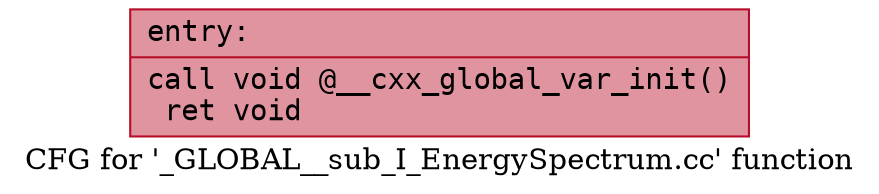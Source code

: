 digraph "CFG for '_GLOBAL__sub_I_EnergySpectrum.cc' function" {
	label="CFG for '_GLOBAL__sub_I_EnergySpectrum.cc' function";

	Node0x565350e1c640 [shape=record,color="#b70d28ff", style=filled, fillcolor="#b70d2870" fontname="Courier",label="{entry:\l|  call void @__cxx_global_var_init()\l  ret void\l}"];
}
